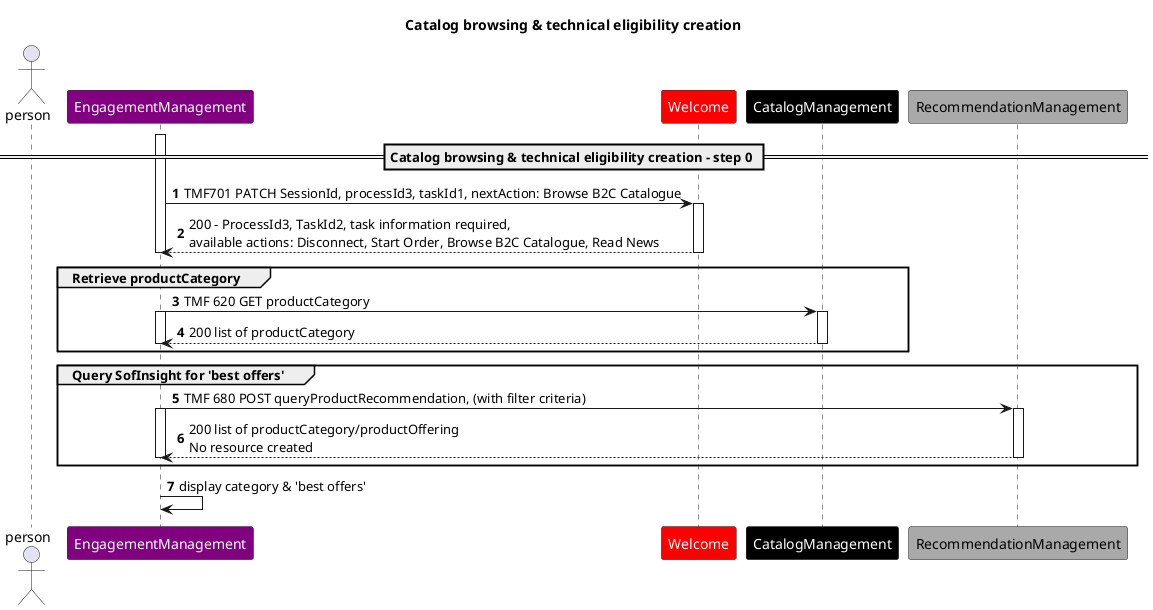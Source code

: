 @startuml
skinparam ParticipantFontColor automatic
Title: Catalog browsing & technical eligibility creation
autonumber
actor person
participant EngagementManagement #Purple
participant Welcome #Red
participant CatalogManagement #Black
Participant RecommendationManagement #DarkGrey

== Catalog browsing & technical eligibility creation - step 0 ==
activate EngagementManagement
EngagementManagement -> Welcome:  TMF701 PATCH SessionId, processId3, taskId1, nextAction: Browse B2C Catalogue
activate Welcome
Welcome --> EngagementManagement: 200 - ProcessId3, TaskId2, task information required, \navailable actions: Disconnect, Start Order, Browse B2C Catalogue, Read News
deactivate Welcome
deactivate EngagementManagement

Group Retrieve productCategory
    EngagementManagement -> CatalogManagement: TMF 620 GET productCategory
    activate CatalogManagement
    activate EngagementManagement
    CatalogManagement --> EngagementManagement: 200 list of productCategory
    deactivate CatalogManagement
    deactivate EngagementManagement
end

Group Query SofInsight for 'best offers' 
    EngagementManagement -> RecommendationManagement: TMF 680 POST queryProductRecommendation, (with filter criteria)
    activate RecommendationManagement
    activate EngagementManagement
    RecommendationManagement --> EngagementManagement: 200 list of productCategory/productOffering\nNo resource created
    deactivate RecommendationManagement
    deactivate EngagementManagement
end

EngagementManagement -> EngagementManagement: display category & 'best offers'

@enduml

xxxxxxxxxxxxxxxxxxxxxxxxxxxxxxxxxxxxxxxxxxxxxxxxxxxxxxxxxxxxxxxxxxxxxxxxxxxxxxxxxxxxxxxxxxxxxxxxxxxxxxxxxxxxxxxxxxxxxxxxxxxxxxxxxxxxxxxxxxxxxxxxxxxxxxxxxxxxxxxxxxxxxxxx
@startuml
skinparam ParticipantFontColor automatic
Title: Catalog browsing & technical eligibility creation
autonumber 8
actor person
participant EngagementManagement #Purple
participant Welcome #Red
participant CatalogManagement #Black
Participant RecommendationManagement #DarkGrey
Participant CPQManagement #Black


== Catalog browsing & technical eligibility creation - step 1 ==

person -> EngagementManagement: select a category

alt catalog browsing
    note over Welcome: Alternatively following API could be used
    EngagementManagement -> CatalogManagement: TMF 620 GET productOffering (Category=x&SaleChannel=..)
    activate CatalogManagement
    activate EngagementManagement
    CatalogManagement --> EngagementManagement: 200 list of productOffering
    deactivate CatalogManagement
    deactivate EngagementManagement
else eligible catalog browsing
    EngagementManagement -> CPQManagement: TMF 679 POST queryProductOfferingQualification (Category=x&commercial criteria)
    activate CPQManagement
    activate EngagementManagement
    CPQManagement --> EngagementManagement: 200 list of eligible productOffering\nNo resource created
    deactivate CPQManagement
    deactivate EngagementManagement
else product recommendations (SoI)
    EngagementManagement -> RecommendationManagement: TMF 680 POST queryProductRecommendation (Category=x&SaleChannel=..)
    activate RecommendationManagement
    activate EngagementManagement
    RecommendationManagement --> EngagementManagement: 200 list of recommended product
    deactivate RecommendationManagement
    deactivate EngagementManagement
end

note over Welcome: Catalog provided information about technical eligibility check requirement

EngagementManagement -> EngagementManagement: display productOffering + check eligibility box (if required)
@enduml

xxxxxxxxxxxxxxxxxxxxxxxxxxxxxxxxxxxxxxxxxxxxxxxxxxxxxxxxxxxxxxxxxxxxxxxxxxxxxxxxxxxxxxxxxxxxxxxxxxxxxxxxxxxxxxxxxxxxxxxxxxxxxxxxxxxxxxxxxxxxxxxxxxxxxxxxxxxxxxxxxxxxxxxx
@startuml
skinparam ParticipantFontColor automatic
Title: Catalog browsing & technical eligibility creation
autonumber 16
actor person
participant EngagementManagement #Purple
participant Welcome #Red
participant CatalogManagement #Black
Participant TechnicalEligibility #Navy

== Catalog browsing & technical eligibility creation - step 2 ==

person -> EngagementManagement: provide address or phoneNumber for eligibility
EngagementManagement -> TechnicalEligibility : TMF645 POST checkServiceQualification (productOffering.ProductSpec.CFSSpec(s), phone number or address)
activate TechnicalEligibility
activate EngagementManagement
TechnicalEligibility --> EngagementManagement: 200 Eligibility result\nNo resource created
deactivate TechnicalEligibility
deactivate EngagementManagement
EngagementManagement -> EngagementManagement: display eligibility result
person -> EngagementManagement: select an offer
EngagementManagement -> Welcome:  TMF701 PATCH SessionId, processId3, taskId2, nextAction: start order
activate Welcome
@enduml
